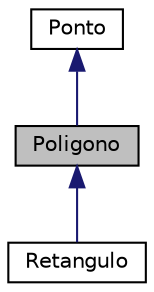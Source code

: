 digraph "Poligono"
{
  edge [fontname="Helvetica",fontsize="10",labelfontname="Helvetica",labelfontsize="10"];
  node [fontname="Helvetica",fontsize="10",shape=record];
  Node0 [label="Poligono",height=0.2,width=0.4,color="black", fillcolor="grey75", style="filled", fontcolor="black"];
  Node1 -> Node0 [dir="back",color="midnightblue",fontsize="10",style="solid",fontname="Helvetica"];
  Node1 [label="Ponto",height=0.2,width=0.4,color="black", fillcolor="white", style="filled",URL="$class_ponto.html",tooltip="A Classe Ponto serve para fazer operações com pontos. "];
  Node0 -> Node2 [dir="back",color="midnightblue",fontsize="10",style="solid",fontname="Helvetica"];
  Node2 [label="Retangulo",height=0.2,width=0.4,color="black", fillcolor="white", style="filled",URL="$class_retangulo.html",tooltip="A classe Retangulo define retângulos. "];
}
